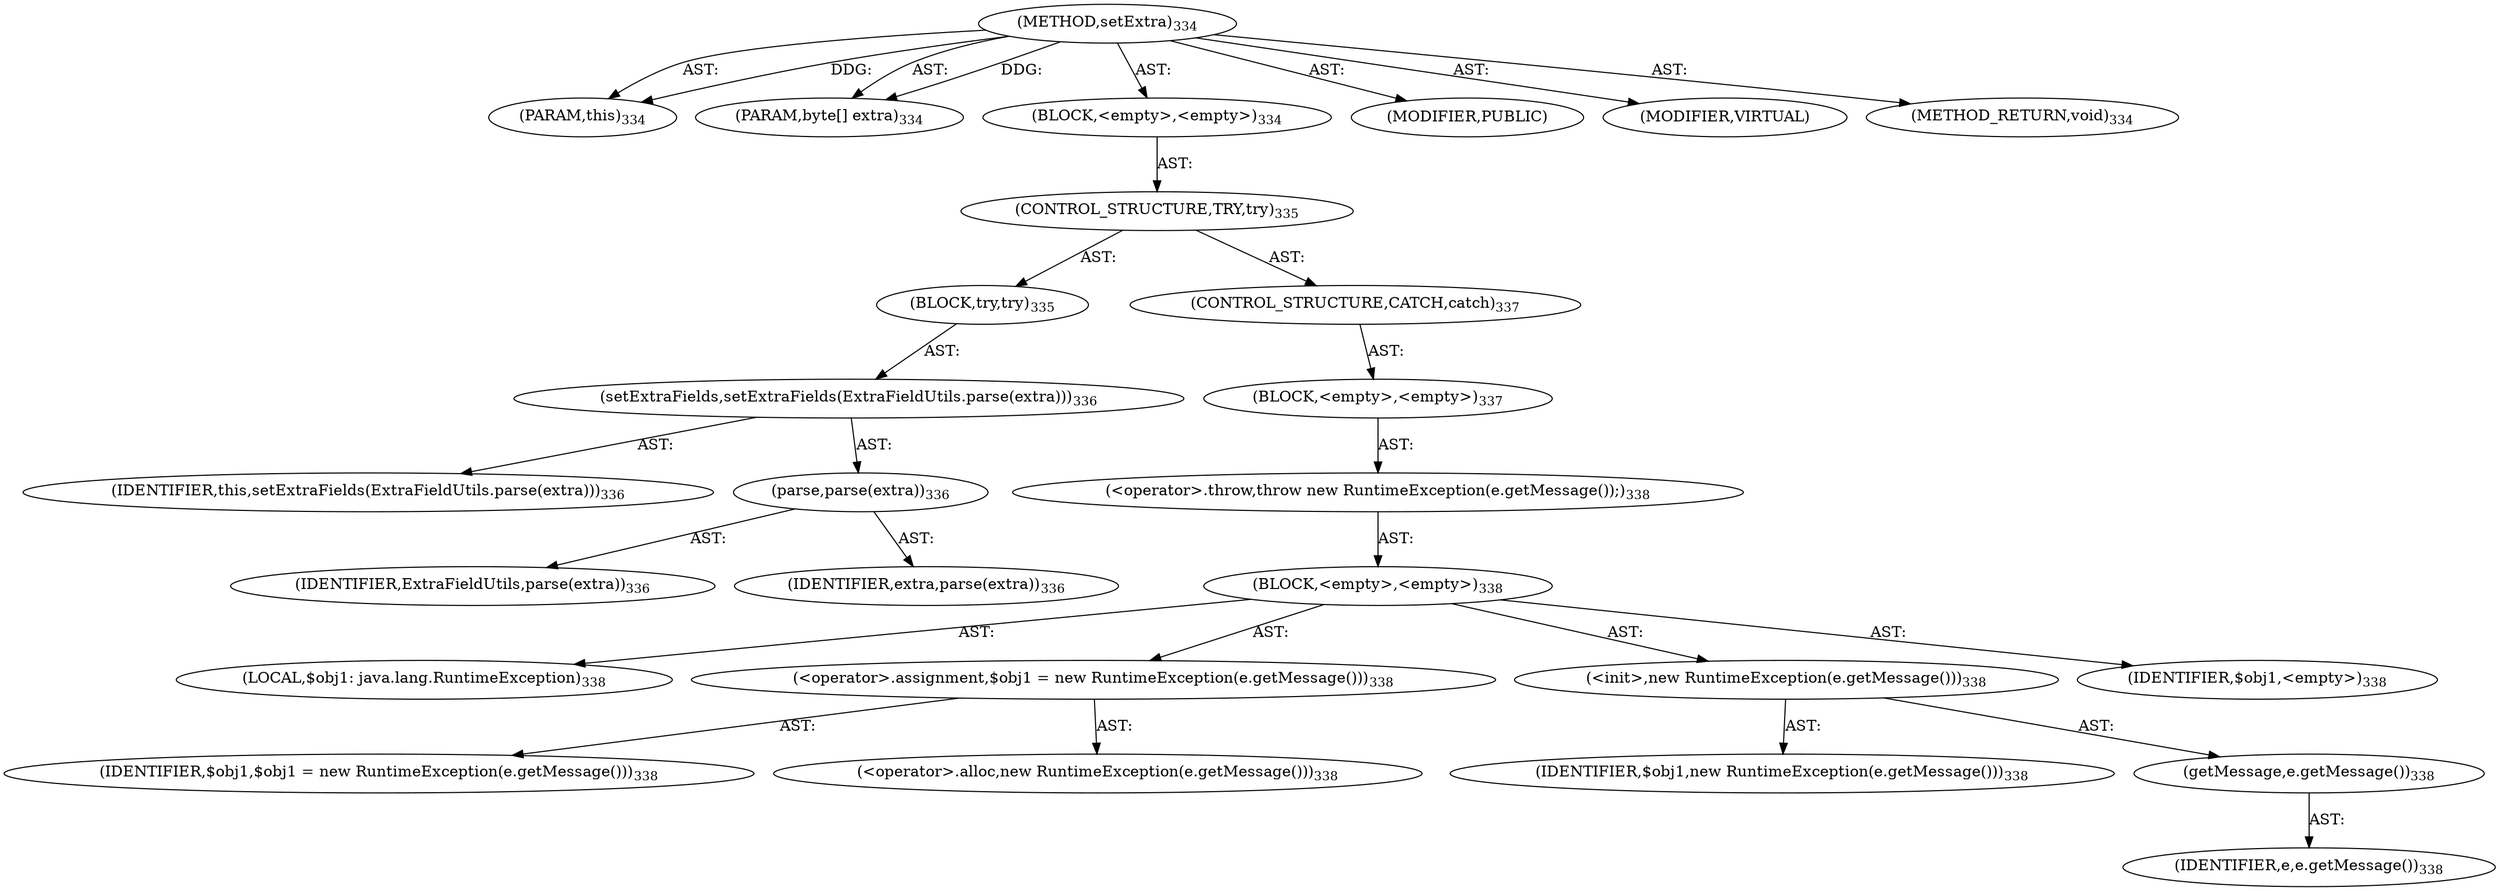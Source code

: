 digraph "setExtra" {  
"111669149713" [label = <(METHOD,setExtra)<SUB>334</SUB>> ]
"115964116999" [label = <(PARAM,this)<SUB>334</SUB>> ]
"115964117026" [label = <(PARAM,byte[] extra)<SUB>334</SUB>> ]
"25769803811" [label = <(BLOCK,&lt;empty&gt;,&lt;empty&gt;)<SUB>334</SUB>> ]
"47244640273" [label = <(CONTROL_STRUCTURE,TRY,try)<SUB>335</SUB>> ]
"25769803812" [label = <(BLOCK,try,try)<SUB>335</SUB>> ]
"30064771274" [label = <(setExtraFields,setExtraFields(ExtraFieldUtils.parse(extra)))<SUB>336</SUB>> ]
"68719476753" [label = <(IDENTIFIER,this,setExtraFields(ExtraFieldUtils.parse(extra)))<SUB>336</SUB>> ]
"30064771275" [label = <(parse,parse(extra))<SUB>336</SUB>> ]
"68719476904" [label = <(IDENTIFIER,ExtraFieldUtils,parse(extra))<SUB>336</SUB>> ]
"68719476905" [label = <(IDENTIFIER,extra,parse(extra))<SUB>336</SUB>> ]
"47244640274" [label = <(CONTROL_STRUCTURE,CATCH,catch)<SUB>337</SUB>> ]
"25769803813" [label = <(BLOCK,&lt;empty&gt;,&lt;empty&gt;)<SUB>337</SUB>> ]
"30064771276" [label = <(&lt;operator&gt;.throw,throw new RuntimeException(e.getMessage());)<SUB>338</SUB>> ]
"25769803814" [label = <(BLOCK,&lt;empty&gt;,&lt;empty&gt;)<SUB>338</SUB>> ]
"94489280528" [label = <(LOCAL,$obj1: java.lang.RuntimeException)<SUB>338</SUB>> ]
"30064771277" [label = <(&lt;operator&gt;.assignment,$obj1 = new RuntimeException(e.getMessage()))<SUB>338</SUB>> ]
"68719476906" [label = <(IDENTIFIER,$obj1,$obj1 = new RuntimeException(e.getMessage()))<SUB>338</SUB>> ]
"30064771278" [label = <(&lt;operator&gt;.alloc,new RuntimeException(e.getMessage()))<SUB>338</SUB>> ]
"30064771279" [label = <(&lt;init&gt;,new RuntimeException(e.getMessage()))<SUB>338</SUB>> ]
"68719476907" [label = <(IDENTIFIER,$obj1,new RuntimeException(e.getMessage()))<SUB>338</SUB>> ]
"30064771280" [label = <(getMessage,e.getMessage())<SUB>338</SUB>> ]
"68719476908" [label = <(IDENTIFIER,e,e.getMessage())<SUB>338</SUB>> ]
"68719476909" [label = <(IDENTIFIER,$obj1,&lt;empty&gt;)<SUB>338</SUB>> ]
"133143986219" [label = <(MODIFIER,PUBLIC)> ]
"133143986220" [label = <(MODIFIER,VIRTUAL)> ]
"128849018897" [label = <(METHOD_RETURN,void)<SUB>334</SUB>> ]
  "111669149713" -> "115964116999"  [ label = "AST: "] 
  "111669149713" -> "115964117026"  [ label = "AST: "] 
  "111669149713" -> "25769803811"  [ label = "AST: "] 
  "111669149713" -> "133143986219"  [ label = "AST: "] 
  "111669149713" -> "133143986220"  [ label = "AST: "] 
  "111669149713" -> "128849018897"  [ label = "AST: "] 
  "25769803811" -> "47244640273"  [ label = "AST: "] 
  "47244640273" -> "25769803812"  [ label = "AST: "] 
  "47244640273" -> "47244640274"  [ label = "AST: "] 
  "25769803812" -> "30064771274"  [ label = "AST: "] 
  "30064771274" -> "68719476753"  [ label = "AST: "] 
  "30064771274" -> "30064771275"  [ label = "AST: "] 
  "30064771275" -> "68719476904"  [ label = "AST: "] 
  "30064771275" -> "68719476905"  [ label = "AST: "] 
  "47244640274" -> "25769803813"  [ label = "AST: "] 
  "25769803813" -> "30064771276"  [ label = "AST: "] 
  "30064771276" -> "25769803814"  [ label = "AST: "] 
  "25769803814" -> "94489280528"  [ label = "AST: "] 
  "25769803814" -> "30064771277"  [ label = "AST: "] 
  "25769803814" -> "30064771279"  [ label = "AST: "] 
  "25769803814" -> "68719476909"  [ label = "AST: "] 
  "30064771277" -> "68719476906"  [ label = "AST: "] 
  "30064771277" -> "30064771278"  [ label = "AST: "] 
  "30064771279" -> "68719476907"  [ label = "AST: "] 
  "30064771279" -> "30064771280"  [ label = "AST: "] 
  "30064771280" -> "68719476908"  [ label = "AST: "] 
  "111669149713" -> "115964116999"  [ label = "DDG: "] 
  "111669149713" -> "115964117026"  [ label = "DDG: "] 
}
